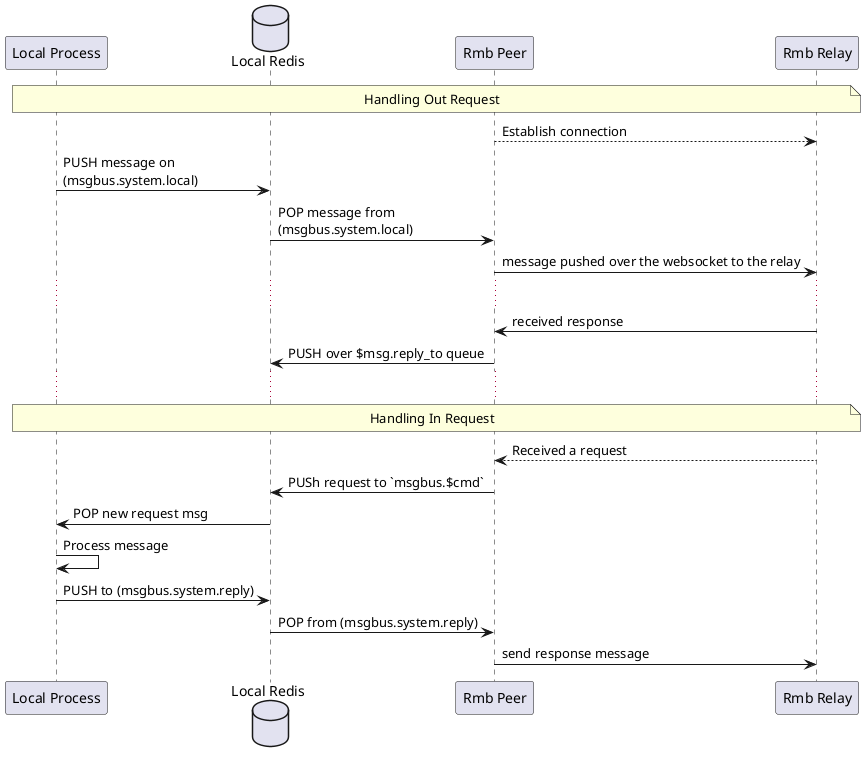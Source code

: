 @startuml RMB

participant "Local Process" as ps
database "Local Redis" as redis
participant "Rmb Peer" as peer

participant "Rmb Relay" as relay
note across: Handling Out Request
peer --> relay: Establish connection

ps -> redis: PUSH message on \n(msgbus.system.local)
redis -> peer : POP message from \n(msgbus.system.local)

peer -> relay: message pushed over the websocket to the relay
...
relay -> peer: received response
peer -> redis: PUSH over $msg.reply_to queue
...
note across: Handling In Request
relay --> peer: Received a request
peer -> redis: PUSh request to `msgbus.$cmd`
redis -> ps: POP new request msg
ps -> ps: Process message
ps -> redis: PUSH to (msgbus.system.reply)
redis -> peer: POP from (msgbus.system.reply)
peer -> relay: send response message
@enduml
